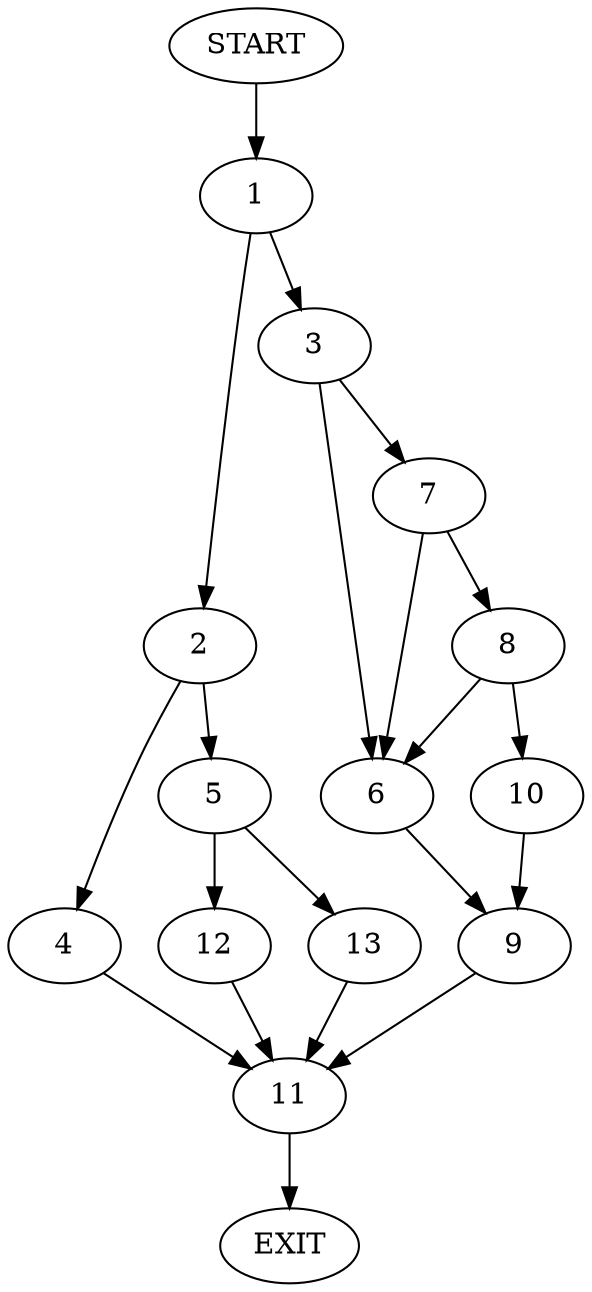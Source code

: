 digraph {
0 [label="START"];
1;
2;
3;
4;
5;
6;
7;
8;
9;
10;
11;
12;
13;
14 [label="EXIT"];
0 -> 1;
1 -> 2;
1 -> 3;
2 -> 4;
2 -> 5;
3 -> 6;
3 -> 7;
7 -> 6;
7 -> 8;
6 -> 9;
8 -> 10;
8 -> 6;
10 -> 9;
9 -> 11;
11 -> 14;
4 -> 11;
5 -> 12;
5 -> 13;
13 -> 11;
12 -> 11;
}